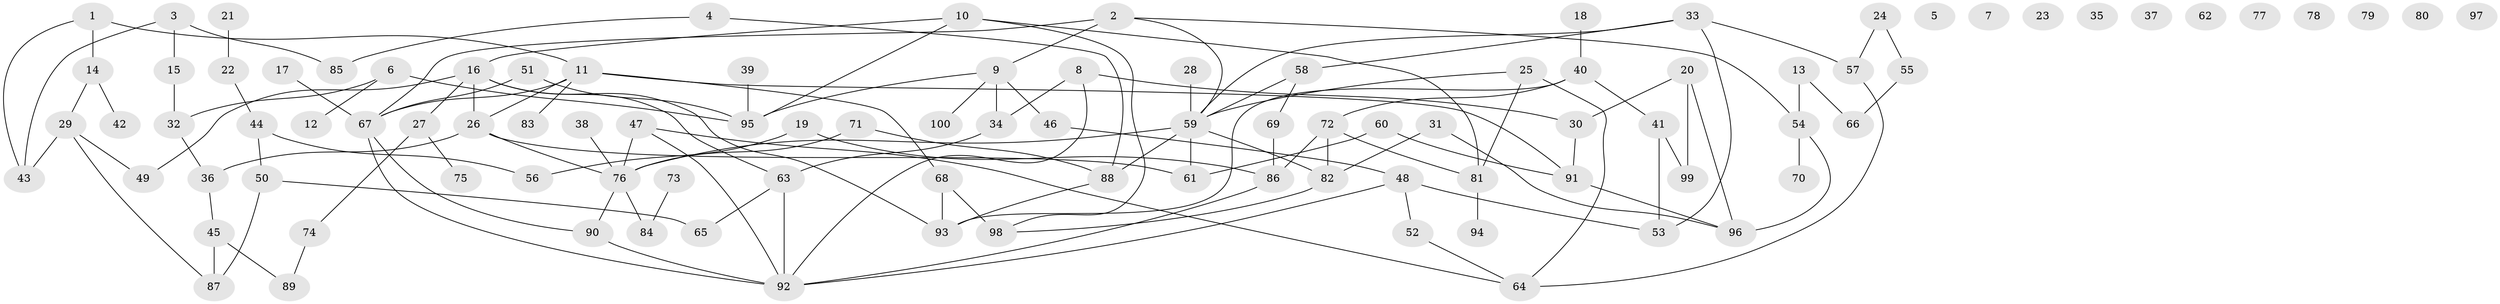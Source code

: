 // coarse degree distribution, {11: 0.02, 13: 0.02, 4: 0.22, 0: 0.22, 3: 0.08, 15: 0.02, 1: 0.2, 2: 0.14, 5: 0.04, 10: 0.02, 7: 0.02}
// Generated by graph-tools (version 1.1) at 2025/16/03/04/25 18:16:38]
// undirected, 100 vertices, 131 edges
graph export_dot {
graph [start="1"]
  node [color=gray90,style=filled];
  1;
  2;
  3;
  4;
  5;
  6;
  7;
  8;
  9;
  10;
  11;
  12;
  13;
  14;
  15;
  16;
  17;
  18;
  19;
  20;
  21;
  22;
  23;
  24;
  25;
  26;
  27;
  28;
  29;
  30;
  31;
  32;
  33;
  34;
  35;
  36;
  37;
  38;
  39;
  40;
  41;
  42;
  43;
  44;
  45;
  46;
  47;
  48;
  49;
  50;
  51;
  52;
  53;
  54;
  55;
  56;
  57;
  58;
  59;
  60;
  61;
  62;
  63;
  64;
  65;
  66;
  67;
  68;
  69;
  70;
  71;
  72;
  73;
  74;
  75;
  76;
  77;
  78;
  79;
  80;
  81;
  82;
  83;
  84;
  85;
  86;
  87;
  88;
  89;
  90;
  91;
  92;
  93;
  94;
  95;
  96;
  97;
  98;
  99;
  100;
  1 -- 11;
  1 -- 14;
  1 -- 43;
  2 -- 9;
  2 -- 54;
  2 -- 59;
  2 -- 67;
  3 -- 15;
  3 -- 43;
  3 -- 85;
  4 -- 85;
  4 -- 88;
  6 -- 12;
  6 -- 32;
  6 -- 95;
  8 -- 30;
  8 -- 34;
  8 -- 92;
  9 -- 34;
  9 -- 46;
  9 -- 95;
  9 -- 100;
  10 -- 16;
  10 -- 81;
  10 -- 95;
  10 -- 98;
  11 -- 26;
  11 -- 67;
  11 -- 68;
  11 -- 83;
  11 -- 91;
  13 -- 54;
  13 -- 66;
  14 -- 29;
  14 -- 42;
  15 -- 32;
  16 -- 26;
  16 -- 27;
  16 -- 49;
  16 -- 63;
  16 -- 93;
  17 -- 67;
  18 -- 40;
  19 -- 56;
  19 -- 86;
  20 -- 30;
  20 -- 96;
  20 -- 99;
  21 -- 22;
  22 -- 44;
  24 -- 55;
  24 -- 57;
  25 -- 59;
  25 -- 64;
  25 -- 81;
  26 -- 36;
  26 -- 61;
  26 -- 76;
  27 -- 74;
  27 -- 75;
  28 -- 59;
  29 -- 43;
  29 -- 49;
  29 -- 87;
  30 -- 91;
  31 -- 82;
  31 -- 96;
  32 -- 36;
  33 -- 53;
  33 -- 57;
  33 -- 58;
  33 -- 59;
  34 -- 63;
  36 -- 45;
  38 -- 76;
  39 -- 95;
  40 -- 41;
  40 -- 72;
  40 -- 93;
  41 -- 53;
  41 -- 99;
  44 -- 50;
  44 -- 56;
  45 -- 87;
  45 -- 89;
  46 -- 48;
  47 -- 64;
  47 -- 76;
  47 -- 92;
  48 -- 52;
  48 -- 53;
  48 -- 92;
  50 -- 65;
  50 -- 87;
  51 -- 67;
  51 -- 95;
  52 -- 64;
  54 -- 70;
  54 -- 96;
  55 -- 66;
  57 -- 64;
  58 -- 59;
  58 -- 69;
  59 -- 61;
  59 -- 76;
  59 -- 82;
  59 -- 88;
  60 -- 61;
  60 -- 91;
  63 -- 65;
  63 -- 92;
  67 -- 90;
  67 -- 92;
  68 -- 93;
  68 -- 98;
  69 -- 86;
  71 -- 76;
  71 -- 88;
  72 -- 81;
  72 -- 82;
  72 -- 86;
  73 -- 84;
  74 -- 89;
  76 -- 84;
  76 -- 90;
  81 -- 94;
  82 -- 98;
  86 -- 92;
  88 -- 93;
  90 -- 92;
  91 -- 96;
}
